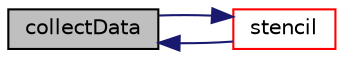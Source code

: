 digraph "collectData"
{
  bgcolor="transparent";
  edge [fontname="Helvetica",fontsize="10",labelfontname="Helvetica",labelfontsize="10"];
  node [fontname="Helvetica",fontsize="10",shape=record];
  rankdir="LR";
  Node35 [label="collectData",height=0.2,width=0.4,color="black", fillcolor="grey75", style="filled", fontcolor="black"];
  Node35 -> Node36 [dir="back",color="midnightblue",fontsize="10",style="solid",fontname="Helvetica"];
  Node36 [label="stencil",height=0.2,width=0.4,color="red",URL="$a23569.html#a411eaf3a58bffc0f951bec8db6ceeba6",tooltip="Return reference to the stencil. "];
  Node36 -> Node35 [dir="back",color="midnightblue",fontsize="10",style="solid",fontname="Helvetica"];
}
